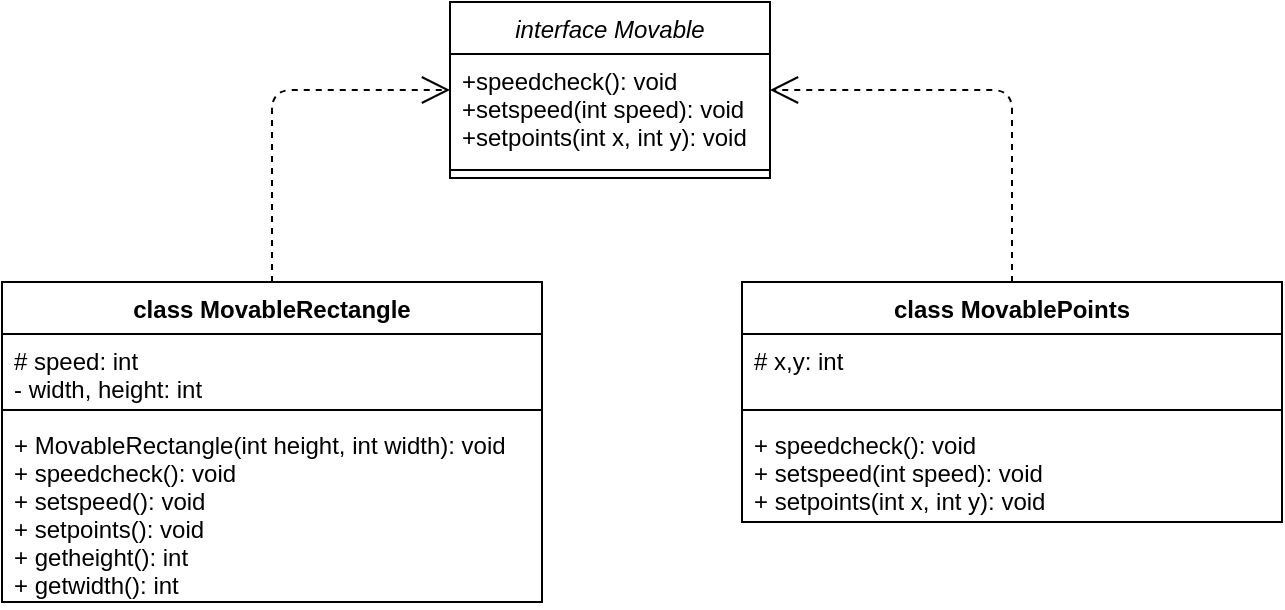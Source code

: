 <mxfile version="13.7.3" type="github">
  <diagram id="C5RBs43oDa-KdzZeNtuy" name="Page-1">
    <mxGraphModel dx="1662" dy="794" grid="1" gridSize="10" guides="1" tooltips="1" connect="1" arrows="1" fold="1" page="1" pageScale="1" pageWidth="827" pageHeight="1169" math="0" shadow="0">
      <root>
        <mxCell id="WIyWlLk6GJQsqaUBKTNV-0" />
        <mxCell id="WIyWlLk6GJQsqaUBKTNV-1" parent="WIyWlLk6GJQsqaUBKTNV-0" />
        <mxCell id="zkfFHV4jXpPFQw0GAbJ--0" value="interface Movable" style="swimlane;fontStyle=2;align=center;verticalAlign=top;childLayout=stackLayout;horizontal=1;startSize=26;horizontalStack=0;resizeParent=1;resizeLast=0;collapsible=1;marginBottom=0;rounded=0;shadow=0;strokeWidth=1;" parent="WIyWlLk6GJQsqaUBKTNV-1" vertex="1">
          <mxGeometry x="334" y="80" width="160" height="88" as="geometry">
            <mxRectangle x="230" y="140" width="160" height="26" as="alternateBounds" />
          </mxGeometry>
        </mxCell>
        <mxCell id="zkfFHV4jXpPFQw0GAbJ--1" value="+speedcheck(): void&#xa;+setspeed(int speed): void&#xa;+setpoints(int x, int y): void" style="text;align=left;verticalAlign=top;spacingLeft=4;spacingRight=4;overflow=hidden;rotatable=0;points=[[0,0.5],[1,0.5]];portConstraint=eastwest;" parent="zkfFHV4jXpPFQw0GAbJ--0" vertex="1">
          <mxGeometry y="26" width="160" height="54" as="geometry" />
        </mxCell>
        <mxCell id="zkfFHV4jXpPFQw0GAbJ--4" value="" style="line;html=1;strokeWidth=1;align=left;verticalAlign=middle;spacingTop=-1;spacingLeft=3;spacingRight=3;rotatable=0;labelPosition=right;points=[];portConstraint=eastwest;" parent="zkfFHV4jXpPFQw0GAbJ--0" vertex="1">
          <mxGeometry y="80" width="160" height="8" as="geometry" />
        </mxCell>
        <mxCell id="MTOR6vwx7zbdhokv8k1B-4" value="class MovablePoints" style="swimlane;fontStyle=1;align=center;verticalAlign=top;childLayout=stackLayout;horizontal=1;startSize=26;horizontalStack=0;resizeParent=1;resizeParentMax=0;resizeLast=0;collapsible=1;marginBottom=0;" vertex="1" parent="WIyWlLk6GJQsqaUBKTNV-1">
          <mxGeometry x="480" y="220" width="270" height="120" as="geometry" />
        </mxCell>
        <mxCell id="MTOR6vwx7zbdhokv8k1B-5" value="# x,y: int" style="text;strokeColor=none;fillColor=none;align=left;verticalAlign=top;spacingLeft=4;spacingRight=4;overflow=hidden;rotatable=0;points=[[0,0.5],[1,0.5]];portConstraint=eastwest;" vertex="1" parent="MTOR6vwx7zbdhokv8k1B-4">
          <mxGeometry y="26" width="270" height="34" as="geometry" />
        </mxCell>
        <mxCell id="MTOR6vwx7zbdhokv8k1B-6" value="" style="line;strokeWidth=1;fillColor=none;align=left;verticalAlign=middle;spacingTop=-1;spacingLeft=3;spacingRight=3;rotatable=0;labelPosition=right;points=[];portConstraint=eastwest;" vertex="1" parent="MTOR6vwx7zbdhokv8k1B-4">
          <mxGeometry y="60" width="270" height="8" as="geometry" />
        </mxCell>
        <mxCell id="MTOR6vwx7zbdhokv8k1B-7" value="+ speedcheck(): void&#xa;+ setspeed(int speed): void&#xa;+ setpoints(int x, int y): void" style="text;strokeColor=none;fillColor=none;align=left;verticalAlign=top;spacingLeft=4;spacingRight=4;overflow=hidden;rotatable=0;points=[[0,0.5],[1,0.5]];portConstraint=eastwest;" vertex="1" parent="MTOR6vwx7zbdhokv8k1B-4">
          <mxGeometry y="68" width="270" height="52" as="geometry" />
        </mxCell>
        <mxCell id="MTOR6vwx7zbdhokv8k1B-0" value="class MovableRectangle" style="swimlane;fontStyle=1;align=center;verticalAlign=top;childLayout=stackLayout;horizontal=1;startSize=26;horizontalStack=0;resizeParent=1;resizeParentMax=0;resizeLast=0;collapsible=1;marginBottom=0;" vertex="1" parent="WIyWlLk6GJQsqaUBKTNV-1">
          <mxGeometry x="110" y="220" width="270" height="160" as="geometry" />
        </mxCell>
        <mxCell id="MTOR6vwx7zbdhokv8k1B-1" value="# speed: int&#xa;- width, height: int" style="text;strokeColor=none;fillColor=none;align=left;verticalAlign=top;spacingLeft=4;spacingRight=4;overflow=hidden;rotatable=0;points=[[0,0.5],[1,0.5]];portConstraint=eastwest;" vertex="1" parent="MTOR6vwx7zbdhokv8k1B-0">
          <mxGeometry y="26" width="270" height="34" as="geometry" />
        </mxCell>
        <mxCell id="MTOR6vwx7zbdhokv8k1B-2" value="" style="line;strokeWidth=1;fillColor=none;align=left;verticalAlign=middle;spacingTop=-1;spacingLeft=3;spacingRight=3;rotatable=0;labelPosition=right;points=[];portConstraint=eastwest;" vertex="1" parent="MTOR6vwx7zbdhokv8k1B-0">
          <mxGeometry y="60" width="270" height="8" as="geometry" />
        </mxCell>
        <mxCell id="MTOR6vwx7zbdhokv8k1B-3" value="+ MovableRectangle(int height, int width): void&#xa;+ speedcheck(): void&#xa;+ setspeed(): void&#xa;+ setpoints(): void&#xa;+ getheight(): int&#xa;+ getwidth(): int" style="text;strokeColor=none;fillColor=none;align=left;verticalAlign=top;spacingLeft=4;spacingRight=4;overflow=hidden;rotatable=0;points=[[0,0.5],[1,0.5]];portConstraint=eastwest;" vertex="1" parent="MTOR6vwx7zbdhokv8k1B-0">
          <mxGeometry y="68" width="270" height="92" as="geometry" />
        </mxCell>
        <mxCell id="MTOR6vwx7zbdhokv8k1B-8" value="" style="endArrow=open;endSize=12;dashed=1;html=1;" edge="1" parent="WIyWlLk6GJQsqaUBKTNV-1" source="MTOR6vwx7zbdhokv8k1B-0" target="zkfFHV4jXpPFQw0GAbJ--0">
          <mxGeometry width="160" relative="1" as="geometry">
            <mxPoint x="610" y="440" as="sourcePoint" />
            <mxPoint x="770" y="440" as="targetPoint" />
            <Array as="points">
              <mxPoint x="245" y="124" />
            </Array>
          </mxGeometry>
        </mxCell>
        <mxCell id="MTOR6vwx7zbdhokv8k1B-9" value="" style="endArrow=open;endSize=12;dashed=1;html=1;" edge="1" parent="WIyWlLk6GJQsqaUBKTNV-1" source="MTOR6vwx7zbdhokv8k1B-4" target="zkfFHV4jXpPFQw0GAbJ--0">
          <mxGeometry width="160" relative="1" as="geometry">
            <mxPoint x="610" y="440" as="sourcePoint" />
            <mxPoint x="770" y="440" as="targetPoint" />
            <Array as="points">
              <mxPoint x="615" y="124" />
            </Array>
          </mxGeometry>
        </mxCell>
      </root>
    </mxGraphModel>
  </diagram>
</mxfile>
